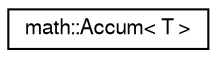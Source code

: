digraph "Graphical Class Hierarchy"
{
  edge [fontname="FreeSans",fontsize="10",labelfontname="FreeSans",labelfontsize="10"];
  node [fontname="FreeSans",fontsize="10",shape=record];
  rankdir="LR";
  Node0 [label="math::Accum\< T \>",height=0.2,width=0.4,color="black", fillcolor="white", style="filled",URL="$classmath_1_1_accum.html",tooltip="Accumulator class that operates on arbitrary types. "];
}
